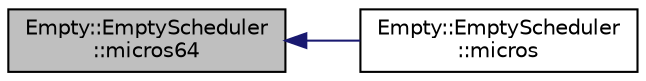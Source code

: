 digraph "Empty::EmptyScheduler::micros64"
{
 // INTERACTIVE_SVG=YES
  edge [fontname="Helvetica",fontsize="10",labelfontname="Helvetica",labelfontsize="10"];
  node [fontname="Helvetica",fontsize="10",shape=record];
  rankdir="LR";
  Node1 [label="Empty::EmptyScheduler\l::micros64",height=0.2,width=0.4,color="black", fillcolor="grey75", style="filled" fontcolor="black"];
  Node1 -> Node2 [dir="back",color="midnightblue",fontsize="10",style="solid",fontname="Helvetica"];
  Node2 [label="Empty::EmptyScheduler\l::micros",height=0.2,width=0.4,color="black", fillcolor="white", style="filled",URL="$classEmpty_1_1EmptyScheduler.html#a6e5b52fed3f2d70ed5c9b7888e663a9b"];
}
